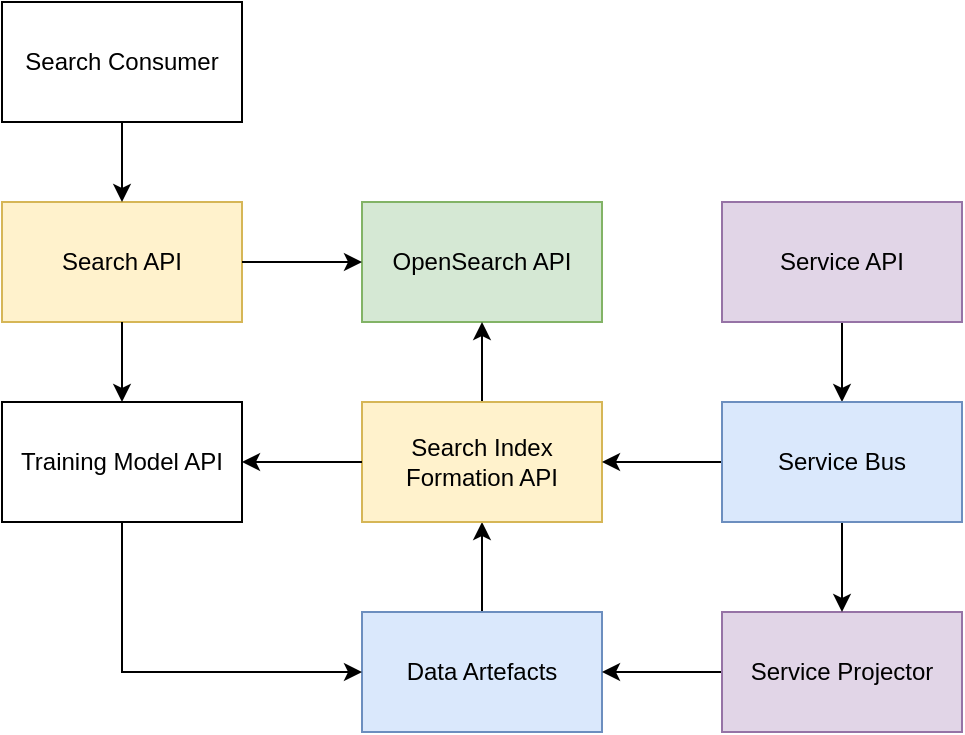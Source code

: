 <mxfile version="17.4.2" type="device"><diagram name="Page-1" id="5f0bae14-7c28-e335-631c-24af17079c00"><mxGraphModel dx="901" dy="564" grid="1" gridSize="10" guides="1" tooltips="1" connect="1" arrows="1" fold="1" page="1" pageScale="1" pageWidth="1100" pageHeight="850" background="none" math="0" shadow="0"><root><mxCell id="0"/><mxCell id="1" parent="0"/><mxCell id="Pag4l98W8sCS6OvRH1YE-3" value="OpenSearch API" style="rounded=0;whiteSpace=wrap;html=1;fillColor=#d5e8d4;strokeColor=#82b366;" parent="1" vertex="1"><mxGeometry x="490" y="342" width="120" height="60" as="geometry"/></mxCell><mxCell id="Pag4l98W8sCS6OvRH1YE-11" value="Search API" style="whiteSpace=wrap;html=1;rounded=0;fillColor=#fff2cc;strokeColor=#d6b656;" parent="1" vertex="1"><mxGeometry x="310" y="342" width="120" height="60" as="geometry"/></mxCell><mxCell id="ahNLAv27ysyrxwW_IW0J-1" value="" style="edgeStyle=orthogonalEdgeStyle;rounded=0;orthogonalLoop=1;jettySize=auto;html=1;" parent="1" source="Pag4l98W8sCS6OvRH1YE-13" target="Pag4l98W8sCS6OvRH1YE-11" edge="1"><mxGeometry relative="1" as="geometry"/></mxCell><mxCell id="Pag4l98W8sCS6OvRH1YE-13" value="Search Consumer" style="whiteSpace=wrap;html=1;rounded=0;" parent="1" vertex="1"><mxGeometry x="310" y="242" width="120" height="60" as="geometry"/></mxCell><mxCell id="Pag4l98W8sCS6OvRH1YE-19" value="" style="edgeStyle=orthogonalEdgeStyle;rounded=0;orthogonalLoop=1;jettySize=auto;html=1;" parent="1" source="Pag4l98W8sCS6OvRH1YE-15" target="Pag4l98W8sCS6OvRH1YE-18" edge="1"><mxGeometry relative="1" as="geometry"/></mxCell><mxCell id="Pag4l98W8sCS6OvRH1YE-15" value="Data Artefacts" style="rounded=0;whiteSpace=wrap;html=1;fillColor=#dae8fc;strokeColor=#6c8ebf;" parent="1" vertex="1"><mxGeometry x="490" y="547" width="120" height="60" as="geometry"/></mxCell><mxCell id="xWIEb0X5ryjtWCyP-NSo-1" value="" style="edgeStyle=orthogonalEdgeStyle;rounded=0;orthogonalLoop=1;jettySize=auto;html=1;" parent="1" source="Pag4l98W8sCS6OvRH1YE-16" target="Pag4l98W8sCS6OvRH1YE-15" edge="1"><mxGeometry relative="1" as="geometry"/></mxCell><mxCell id="Pag4l98W8sCS6OvRH1YE-16" value="Service Projector" style="rounded=0;whiteSpace=wrap;html=1;fillColor=#e1d5e7;strokeColor=#9673a6;" parent="1" vertex="1"><mxGeometry x="670" y="547" width="120" height="60" as="geometry"/></mxCell><mxCell id="Pag4l98W8sCS6OvRH1YE-20" value="" style="edgeStyle=orthogonalEdgeStyle;rounded=0;orthogonalLoop=1;jettySize=auto;html=1;" parent="1" source="Pag4l98W8sCS6OvRH1YE-18" target="Pag4l98W8sCS6OvRH1YE-3" edge="1"><mxGeometry relative="1" as="geometry"/></mxCell><mxCell id="Pag4l98W8sCS6OvRH1YE-18" value="Search Index Formation API" style="whiteSpace=wrap;html=1;rounded=0;fillColor=#fff2cc;strokeColor=#d6b656;" parent="1" vertex="1"><mxGeometry x="490" y="442" width="120" height="60" as="geometry"/></mxCell><mxCell id="Pag4l98W8sCS6OvRH1YE-28" value="" style="edgeStyle=orthogonalEdgeStyle;rounded=0;orthogonalLoop=1;jettySize=auto;html=1;entryX=0.5;entryY=0;entryDx=0;entryDy=0;" parent="1" source="Pag4l98W8sCS6OvRH1YE-24" target="Pag4l98W8sCS6OvRH1YE-25" edge="1"><mxGeometry relative="1" as="geometry"><mxPoint x="950" y="512" as="targetPoint"/></mxGeometry></mxCell><mxCell id="Pag4l98W8sCS6OvRH1YE-24" value="Service API" style="rounded=0;whiteSpace=wrap;html=1;fillColor=#e1d5e7;strokeColor=#9673a6;" parent="1" vertex="1"><mxGeometry x="670" y="342" width="120" height="60" as="geometry"/></mxCell><mxCell id="xWIEb0X5ryjtWCyP-NSo-3" value="" style="edgeStyle=orthogonalEdgeStyle;rounded=0;orthogonalLoop=1;jettySize=auto;html=1;" parent="1" source="Pag4l98W8sCS6OvRH1YE-25" target="Pag4l98W8sCS6OvRH1YE-18" edge="1"><mxGeometry relative="1" as="geometry"/></mxCell><mxCell id="yAGAcf1cCFMb0gFL6mic-1" value="" style="edgeStyle=orthogonalEdgeStyle;rounded=0;orthogonalLoop=1;jettySize=auto;html=1;startArrow=none;startFill=0;" edge="1" parent="1" source="Pag4l98W8sCS6OvRH1YE-25" target="Pag4l98W8sCS6OvRH1YE-16"><mxGeometry relative="1" as="geometry"/></mxCell><mxCell id="Pag4l98W8sCS6OvRH1YE-25" value="Service Bus" style="whiteSpace=wrap;html=1;rounded=0;fillColor=#dae8fc;strokeColor=#6c8ebf;" parent="1" vertex="1"><mxGeometry x="670" y="442" width="120" height="60" as="geometry"/></mxCell><mxCell id="xWIEb0X5ryjtWCyP-NSo-2" value="" style="endArrow=classic;startArrow=none;html=1;rounded=0;entryX=0;entryY=0.5;entryDx=0;entryDy=0;exitX=0.5;exitY=1;exitDx=0;exitDy=0;edgeStyle=orthogonalEdgeStyle;startFill=0;" parent="1" source="HAneumcDpD4EtU1_IKXp-1" target="Pag4l98W8sCS6OvRH1YE-15" edge="1"><mxGeometry width="50" height="50" relative="1" as="geometry"><mxPoint x="310" y="582" as="sourcePoint"/><mxPoint x="620" y="652" as="targetPoint"/></mxGeometry></mxCell><mxCell id="HAneumcDpD4EtU1_IKXp-1" value="Training Model API" style="rounded=0;whiteSpace=wrap;html=1;" parent="1" vertex="1"><mxGeometry x="310" y="442" width="120" height="60" as="geometry"/></mxCell><mxCell id="HAneumcDpD4EtU1_IKXp-6" value="" style="endArrow=classic;html=1;rounded=0;exitX=0;exitY=0.5;exitDx=0;exitDy=0;edgeStyle=orthogonalEdgeStyle;" parent="1" source="Pag4l98W8sCS6OvRH1YE-18" target="HAneumcDpD4EtU1_IKXp-1" edge="1"><mxGeometry width="50" height="50" relative="1" as="geometry"><mxPoint x="330" y="432" as="sourcePoint"/><mxPoint x="380" y="382" as="targetPoint"/></mxGeometry></mxCell><mxCell id="HAneumcDpD4EtU1_IKXp-10" value="" style="endArrow=classic;html=1;rounded=0;exitX=1;exitY=0.5;exitDx=0;exitDy=0;entryX=0;entryY=0.5;entryDx=0;entryDy=0;" parent="1" source="Pag4l98W8sCS6OvRH1YE-11" target="Pag4l98W8sCS6OvRH1YE-3" edge="1"><mxGeometry width="50" height="50" relative="1" as="geometry"><mxPoint x="690" y="342" as="sourcePoint"/><mxPoint x="740" y="292" as="targetPoint"/></mxGeometry></mxCell><mxCell id="HAneumcDpD4EtU1_IKXp-11" value="" style="endArrow=classic;html=1;rounded=0;entryX=0.5;entryY=0;entryDx=0;entryDy=0;exitX=0.5;exitY=1;exitDx=0;exitDy=0;edgeStyle=orthogonalEdgeStyle;" parent="1" source="Pag4l98W8sCS6OvRH1YE-11" target="HAneumcDpD4EtU1_IKXp-1" edge="1"><mxGeometry width="50" height="50" relative="1" as="geometry"><mxPoint x="390" y="352" as="sourcePoint"/><mxPoint x="440" y="302" as="targetPoint"/></mxGeometry></mxCell></root></mxGraphModel></diagram></mxfile>